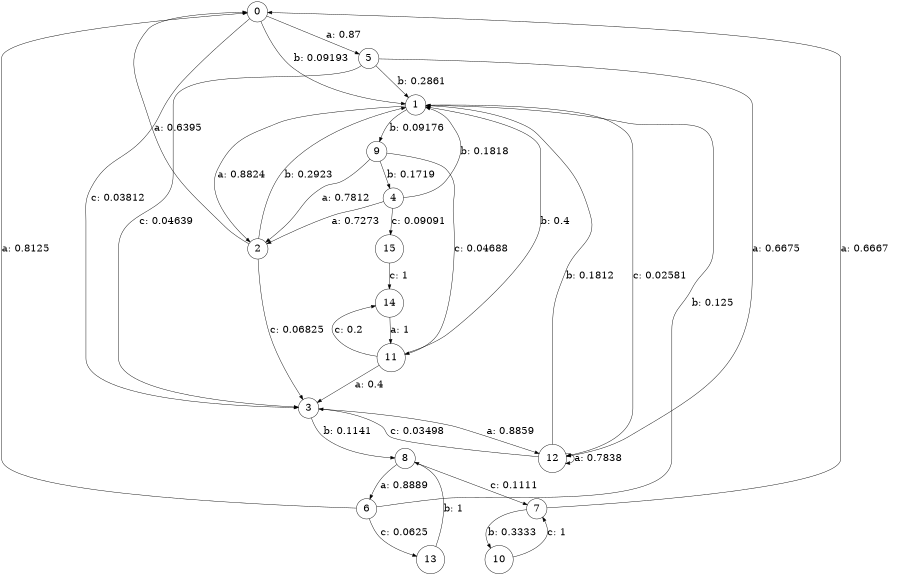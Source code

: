 digraph "d2-300nw-t0-cen-SML" {
size = "6,8.5";
ratio = "fill";
node [shape = circle];
node [fontsize = 24];
edge [fontsize = 24];
0 -> 5 [label = "a: 0.87     "];
0 -> 1 [label = "b: 0.09193  "];
0 -> 3 [label = "c: 0.03812  "];
1 -> 2 [label = "a: 0.8824   "];
1 -> 9 [label = "b: 0.09176  "];
1 -> 12 [label = "c: 0.02581  "];
2 -> 0 [label = "a: 0.6395   "];
2 -> 1 [label = "b: 0.2923   "];
2 -> 3 [label = "c: 0.06825  "];
3 -> 12 [label = "a: 0.8859   "];
3 -> 8 [label = "b: 0.1141   "];
4 -> 2 [label = "a: 0.7273   "];
4 -> 1 [label = "b: 0.1818   "];
4 -> 15 [label = "c: 0.09091  "];
5 -> 12 [label = "a: 0.6675   "];
5 -> 1 [label = "b: 0.2861   "];
5 -> 3 [label = "c: 0.04639  "];
6 -> 0 [label = "a: 0.8125   "];
6 -> 1 [label = "b: 0.125    "];
6 -> 13 [label = "c: 0.0625   "];
7 -> 0 [label = "a: 0.6667   "];
7 -> 10 [label = "b: 0.3333   "];
8 -> 6 [label = "a: 0.8889   "];
8 -> 7 [label = "c: 0.1111   "];
9 -> 2 [label = "a: 0.7812   "];
9 -> 4 [label = "b: 0.1719   "];
9 -> 11 [label = "c: 0.04688  "];
10 -> 7 [label = "c: 1        "];
11 -> 3 [label = "a: 0.4      "];
11 -> 1 [label = "b: 0.4      "];
11 -> 14 [label = "c: 0.2      "];
12 -> 12 [label = "a: 0.7838   "];
12 -> 1 [label = "b: 0.1812   "];
12 -> 3 [label = "c: 0.03498  "];
13 -> 8 [label = "b: 1        "];
14 -> 11 [label = "a: 1        "];
15 -> 14 [label = "c: 1        "];
}